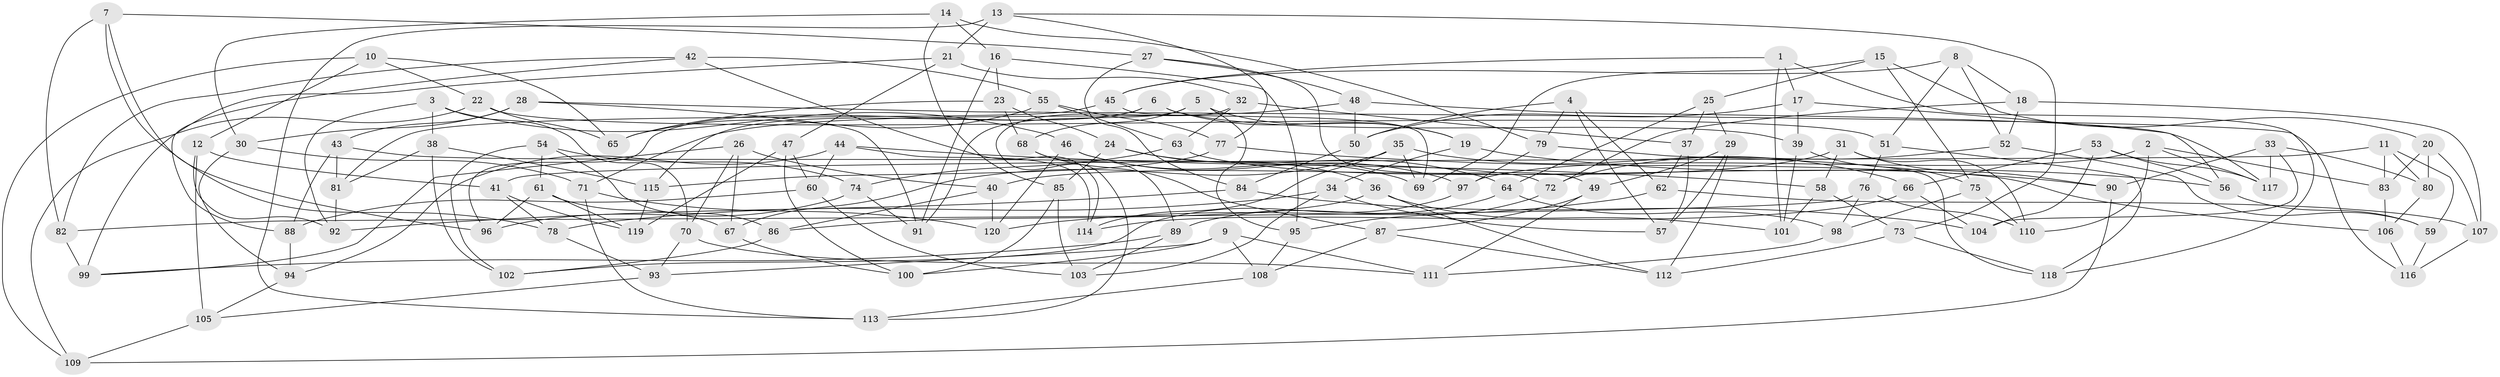 // Generated by graph-tools (version 1.1) at 2025/03/03/09/25 03:03:04]
// undirected, 120 vertices, 240 edges
graph export_dot {
graph [start="1"]
  node [color=gray90,style=filled];
  1;
  2;
  3;
  4;
  5;
  6;
  7;
  8;
  9;
  10;
  11;
  12;
  13;
  14;
  15;
  16;
  17;
  18;
  19;
  20;
  21;
  22;
  23;
  24;
  25;
  26;
  27;
  28;
  29;
  30;
  31;
  32;
  33;
  34;
  35;
  36;
  37;
  38;
  39;
  40;
  41;
  42;
  43;
  44;
  45;
  46;
  47;
  48;
  49;
  50;
  51;
  52;
  53;
  54;
  55;
  56;
  57;
  58;
  59;
  60;
  61;
  62;
  63;
  64;
  65;
  66;
  67;
  68;
  69;
  70;
  71;
  72;
  73;
  74;
  75;
  76;
  77;
  78;
  79;
  80;
  81;
  82;
  83;
  84;
  85;
  86;
  87;
  88;
  89;
  90;
  91;
  92;
  93;
  94;
  95;
  96;
  97;
  98;
  99;
  100;
  101;
  102;
  103;
  104;
  105;
  106;
  107;
  108;
  109;
  110;
  111;
  112;
  113;
  114;
  115;
  116;
  117;
  118;
  119;
  120;
  1 -- 118;
  1 -- 17;
  1 -- 101;
  1 -- 45;
  2 -- 110;
  2 -- 83;
  2 -- 97;
  2 -- 117;
  3 -- 92;
  3 -- 46;
  3 -- 70;
  3 -- 38;
  4 -- 62;
  4 -- 79;
  4 -- 50;
  4 -- 57;
  5 -- 91;
  5 -- 68;
  5 -- 95;
  5 -- 19;
  6 -- 19;
  6 -- 115;
  6 -- 96;
  6 -- 39;
  7 -- 96;
  7 -- 78;
  7 -- 82;
  7 -- 27;
  8 -- 45;
  8 -- 51;
  8 -- 52;
  8 -- 18;
  9 -- 100;
  9 -- 93;
  9 -- 108;
  9 -- 111;
  10 -- 109;
  10 -- 22;
  10 -- 65;
  10 -- 12;
  11 -- 41;
  11 -- 59;
  11 -- 83;
  11 -- 80;
  12 -- 105;
  12 -- 92;
  12 -- 41;
  13 -- 21;
  13 -- 77;
  13 -- 73;
  13 -- 113;
  14 -- 79;
  14 -- 16;
  14 -- 30;
  14 -- 85;
  15 -- 20;
  15 -- 75;
  15 -- 25;
  15 -- 69;
  16 -- 95;
  16 -- 91;
  16 -- 23;
  17 -- 56;
  17 -- 39;
  17 -- 50;
  18 -- 72;
  18 -- 52;
  18 -- 107;
  19 -- 56;
  19 -- 34;
  20 -- 83;
  20 -- 107;
  20 -- 80;
  21 -- 47;
  21 -- 99;
  21 -- 32;
  22 -- 109;
  22 -- 51;
  22 -- 65;
  23 -- 68;
  23 -- 65;
  23 -- 24;
  24 -- 85;
  24 -- 36;
  24 -- 64;
  25 -- 64;
  25 -- 29;
  25 -- 37;
  26 -- 67;
  26 -- 40;
  26 -- 70;
  26 -- 99;
  27 -- 49;
  27 -- 84;
  27 -- 48;
  28 -- 91;
  28 -- 43;
  28 -- 30;
  28 -- 116;
  29 -- 49;
  29 -- 112;
  29 -- 57;
  30 -- 71;
  30 -- 94;
  31 -- 90;
  31 -- 110;
  31 -- 40;
  31 -- 58;
  32 -- 63;
  32 -- 37;
  32 -- 113;
  33 -- 90;
  33 -- 80;
  33 -- 117;
  33 -- 104;
  34 -- 103;
  34 -- 57;
  34 -- 78;
  35 -- 114;
  35 -- 69;
  35 -- 67;
  35 -- 66;
  36 -- 101;
  36 -- 86;
  36 -- 112;
  37 -- 62;
  37 -- 57;
  38 -- 102;
  38 -- 115;
  38 -- 81;
  39 -- 75;
  39 -- 101;
  40 -- 86;
  40 -- 120;
  41 -- 78;
  41 -- 119;
  42 -- 114;
  42 -- 55;
  42 -- 82;
  42 -- 88;
  43 -- 88;
  43 -- 72;
  43 -- 81;
  44 -- 58;
  44 -- 94;
  44 -- 114;
  44 -- 60;
  45 -- 69;
  45 -- 81;
  46 -- 69;
  46 -- 97;
  46 -- 120;
  47 -- 100;
  47 -- 60;
  47 -- 119;
  48 -- 117;
  48 -- 50;
  48 -- 71;
  49 -- 87;
  49 -- 111;
  50 -- 84;
  51 -- 118;
  51 -- 76;
  52 -- 59;
  52 -- 72;
  53 -- 117;
  53 -- 104;
  53 -- 56;
  53 -- 66;
  54 -- 74;
  54 -- 102;
  54 -- 86;
  54 -- 61;
  55 -- 65;
  55 -- 63;
  55 -- 77;
  56 -- 59;
  58 -- 101;
  58 -- 73;
  59 -- 116;
  60 -- 88;
  60 -- 103;
  61 -- 119;
  61 -- 96;
  61 -- 67;
  62 -- 107;
  62 -- 120;
  63 -- 74;
  63 -- 106;
  64 -- 98;
  64 -- 89;
  66 -- 104;
  66 -- 114;
  67 -- 100;
  68 -- 89;
  68 -- 87;
  70 -- 93;
  70 -- 111;
  71 -- 120;
  71 -- 113;
  72 -- 95;
  73 -- 112;
  73 -- 118;
  74 -- 91;
  74 -- 96;
  75 -- 98;
  75 -- 110;
  76 -- 82;
  76 -- 98;
  76 -- 110;
  77 -- 115;
  77 -- 90;
  78 -- 93;
  79 -- 118;
  79 -- 97;
  80 -- 106;
  81 -- 92;
  82 -- 99;
  83 -- 106;
  84 -- 92;
  84 -- 104;
  85 -- 100;
  85 -- 103;
  86 -- 102;
  87 -- 108;
  87 -- 112;
  88 -- 94;
  89 -- 99;
  89 -- 103;
  90 -- 109;
  93 -- 105;
  94 -- 105;
  95 -- 108;
  97 -- 102;
  98 -- 111;
  105 -- 109;
  106 -- 116;
  107 -- 116;
  108 -- 113;
  115 -- 119;
}
